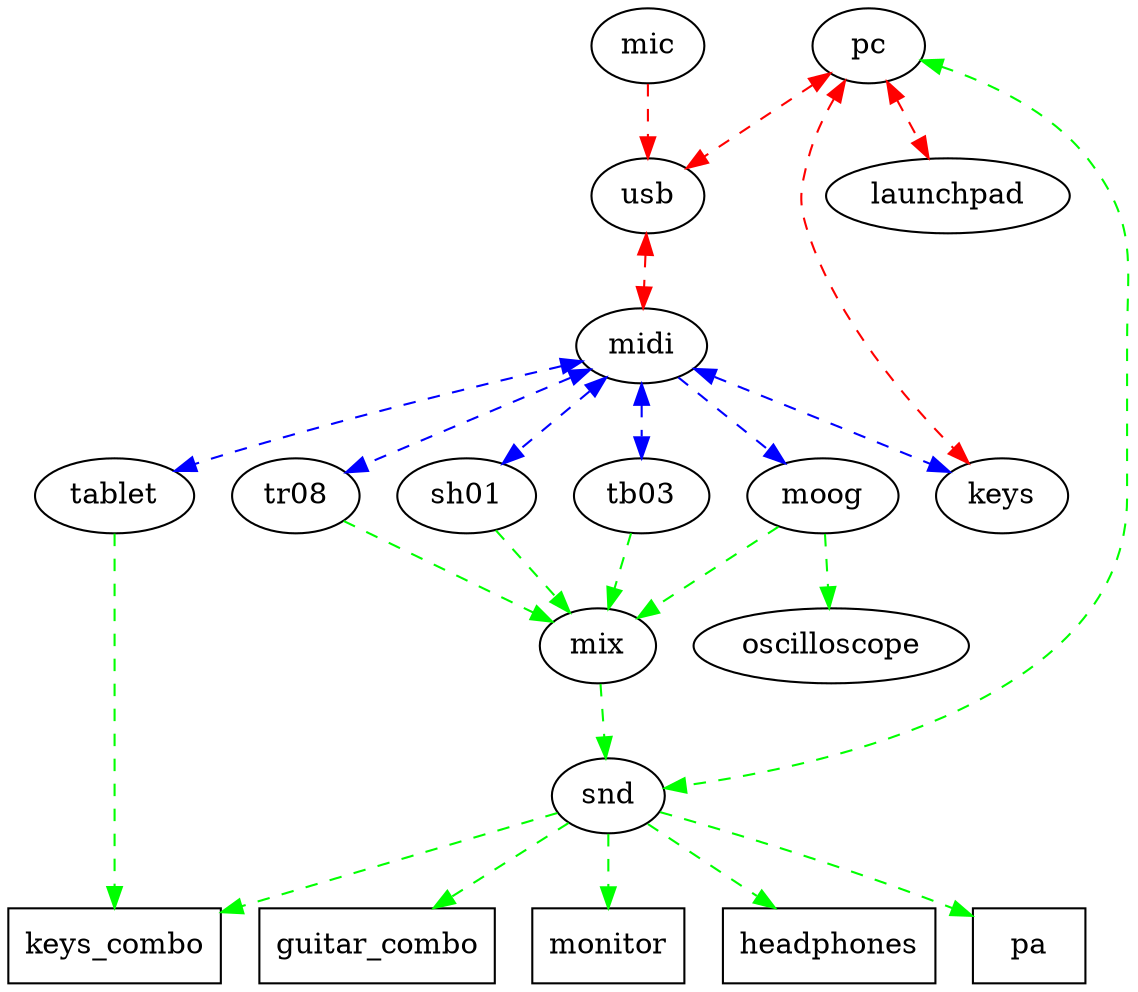 



digraph G {
    concentrate=true;

    pc -> usb [style=dashed, color=red];
    usb -> pc [style=dashed, color=red];

    pc -> snd [style=dashed, color=green];
    snd -> pc [style=dashed, color=green];

    pc -> keys [style=dashed, color=red];
    keys -> pc [style=dashed, color=red];

    tablet -> midi [style=dashed, color=blue];
    midi -> tablet [style=dashed, color=blue];

    midi -> usb [style=dashed, color=red];
    usb -> midi [style=dashed, color=red];

    mic -> usb [style=dashed, color=red];

    keys -> midi [style=dashed, color=blue];
    midi -> keys [style=dashed, color=blue];

    # Moog
    midi -> moog [style=dashed, color=blue];

    tb03 -> midi [style=dashed, color=blue];
    midi -> tb03 [style=dashed, color=blue];

    tr08 -> midi [style=dashed, color=blue];
    midi -> tr08 [style=dashed, color=blue];

    sh01 -> midi [style=dashed, color=blue];
    midi -> sh01 [style=dashed, color=blue];

    mix -> snd [style=dashed, color=green];

    # Synths to mix
    moog -> mix [style=dashed, color=green];
    tb03 -> mix [style=dashed, color=green];
    tr08 -> mix [style=dashed, color=green];
    sh01 -> mix [style=dashed, color=green];

    pc -> launchpad [style=dashed, color=red];
    launchpad -> pc [style=dashed, color=red];

    # Sound outputs
    node [shape=box];
    snd -> pa [style=dashed, color=green];
    snd -> guitar_combo [style=dashed, color=green];
    snd -> monitor [style=dashed, color=green];
    snd -> headphones [style=dashed, color=green];
    snd -> keys_combo [style=dashed, color=green];

    tablet -> keys_combo [style=dashed, color=green];

    # Extra stuff
    node [shape=ellipse];
    moog -> oscilloscope [style=dashed, color=green];
}
